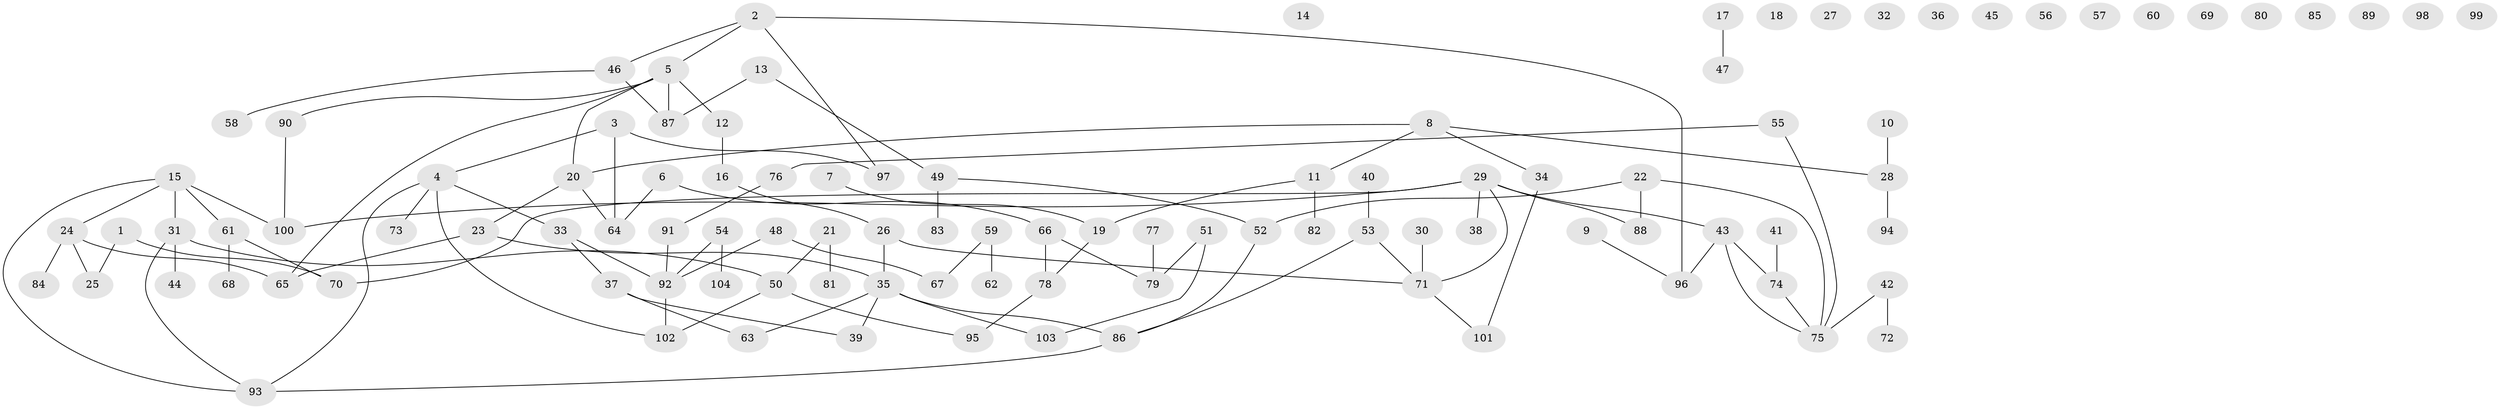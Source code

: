 // coarse degree distribution, {7: 0.02127659574468085, 2: 0.23404255319148937, 4: 0.0851063829787234, 5: 0.1276595744680851, 3: 0.19148936170212766, 9: 0.02127659574468085, 1: 0.2765957446808511, 6: 0.0425531914893617}
// Generated by graph-tools (version 1.1) at 2025/35/03/04/25 23:35:50]
// undirected, 104 vertices, 113 edges
graph export_dot {
  node [color=gray90,style=filled];
  1;
  2;
  3;
  4;
  5;
  6;
  7;
  8;
  9;
  10;
  11;
  12;
  13;
  14;
  15;
  16;
  17;
  18;
  19;
  20;
  21;
  22;
  23;
  24;
  25;
  26;
  27;
  28;
  29;
  30;
  31;
  32;
  33;
  34;
  35;
  36;
  37;
  38;
  39;
  40;
  41;
  42;
  43;
  44;
  45;
  46;
  47;
  48;
  49;
  50;
  51;
  52;
  53;
  54;
  55;
  56;
  57;
  58;
  59;
  60;
  61;
  62;
  63;
  64;
  65;
  66;
  67;
  68;
  69;
  70;
  71;
  72;
  73;
  74;
  75;
  76;
  77;
  78;
  79;
  80;
  81;
  82;
  83;
  84;
  85;
  86;
  87;
  88;
  89;
  90;
  91;
  92;
  93;
  94;
  95;
  96;
  97;
  98;
  99;
  100;
  101;
  102;
  103;
  104;
  1 -- 25;
  1 -- 70;
  2 -- 5;
  2 -- 46;
  2 -- 96;
  2 -- 97;
  3 -- 4;
  3 -- 64;
  3 -- 97;
  4 -- 33;
  4 -- 73;
  4 -- 93;
  4 -- 102;
  5 -- 12;
  5 -- 20;
  5 -- 65;
  5 -- 87;
  5 -- 90;
  6 -- 64;
  6 -- 66;
  7 -- 19;
  8 -- 11;
  8 -- 20;
  8 -- 28;
  8 -- 34;
  9 -- 96;
  10 -- 28;
  11 -- 19;
  11 -- 82;
  12 -- 16;
  13 -- 49;
  13 -- 87;
  15 -- 24;
  15 -- 31;
  15 -- 61;
  15 -- 93;
  15 -- 100;
  16 -- 26;
  17 -- 47;
  19 -- 78;
  20 -- 23;
  20 -- 64;
  21 -- 50;
  21 -- 81;
  22 -- 52;
  22 -- 75;
  22 -- 88;
  23 -- 35;
  23 -- 65;
  24 -- 25;
  24 -- 65;
  24 -- 84;
  26 -- 35;
  26 -- 71;
  28 -- 94;
  29 -- 38;
  29 -- 43;
  29 -- 70;
  29 -- 71;
  29 -- 88;
  29 -- 100;
  30 -- 71;
  31 -- 44;
  31 -- 50;
  31 -- 93;
  33 -- 37;
  33 -- 92;
  34 -- 101;
  35 -- 39;
  35 -- 63;
  35 -- 86;
  35 -- 103;
  37 -- 39;
  37 -- 63;
  40 -- 53;
  41 -- 74;
  42 -- 72;
  42 -- 75;
  43 -- 74;
  43 -- 75;
  43 -- 96;
  46 -- 58;
  46 -- 87;
  48 -- 67;
  48 -- 92;
  49 -- 52;
  49 -- 83;
  50 -- 95;
  50 -- 102;
  51 -- 79;
  51 -- 103;
  52 -- 86;
  53 -- 71;
  53 -- 86;
  54 -- 92;
  54 -- 104;
  55 -- 75;
  55 -- 76;
  59 -- 62;
  59 -- 67;
  61 -- 68;
  61 -- 70;
  66 -- 78;
  66 -- 79;
  71 -- 101;
  74 -- 75;
  76 -- 91;
  77 -- 79;
  78 -- 95;
  86 -- 93;
  90 -- 100;
  91 -- 92;
  92 -- 102;
}
